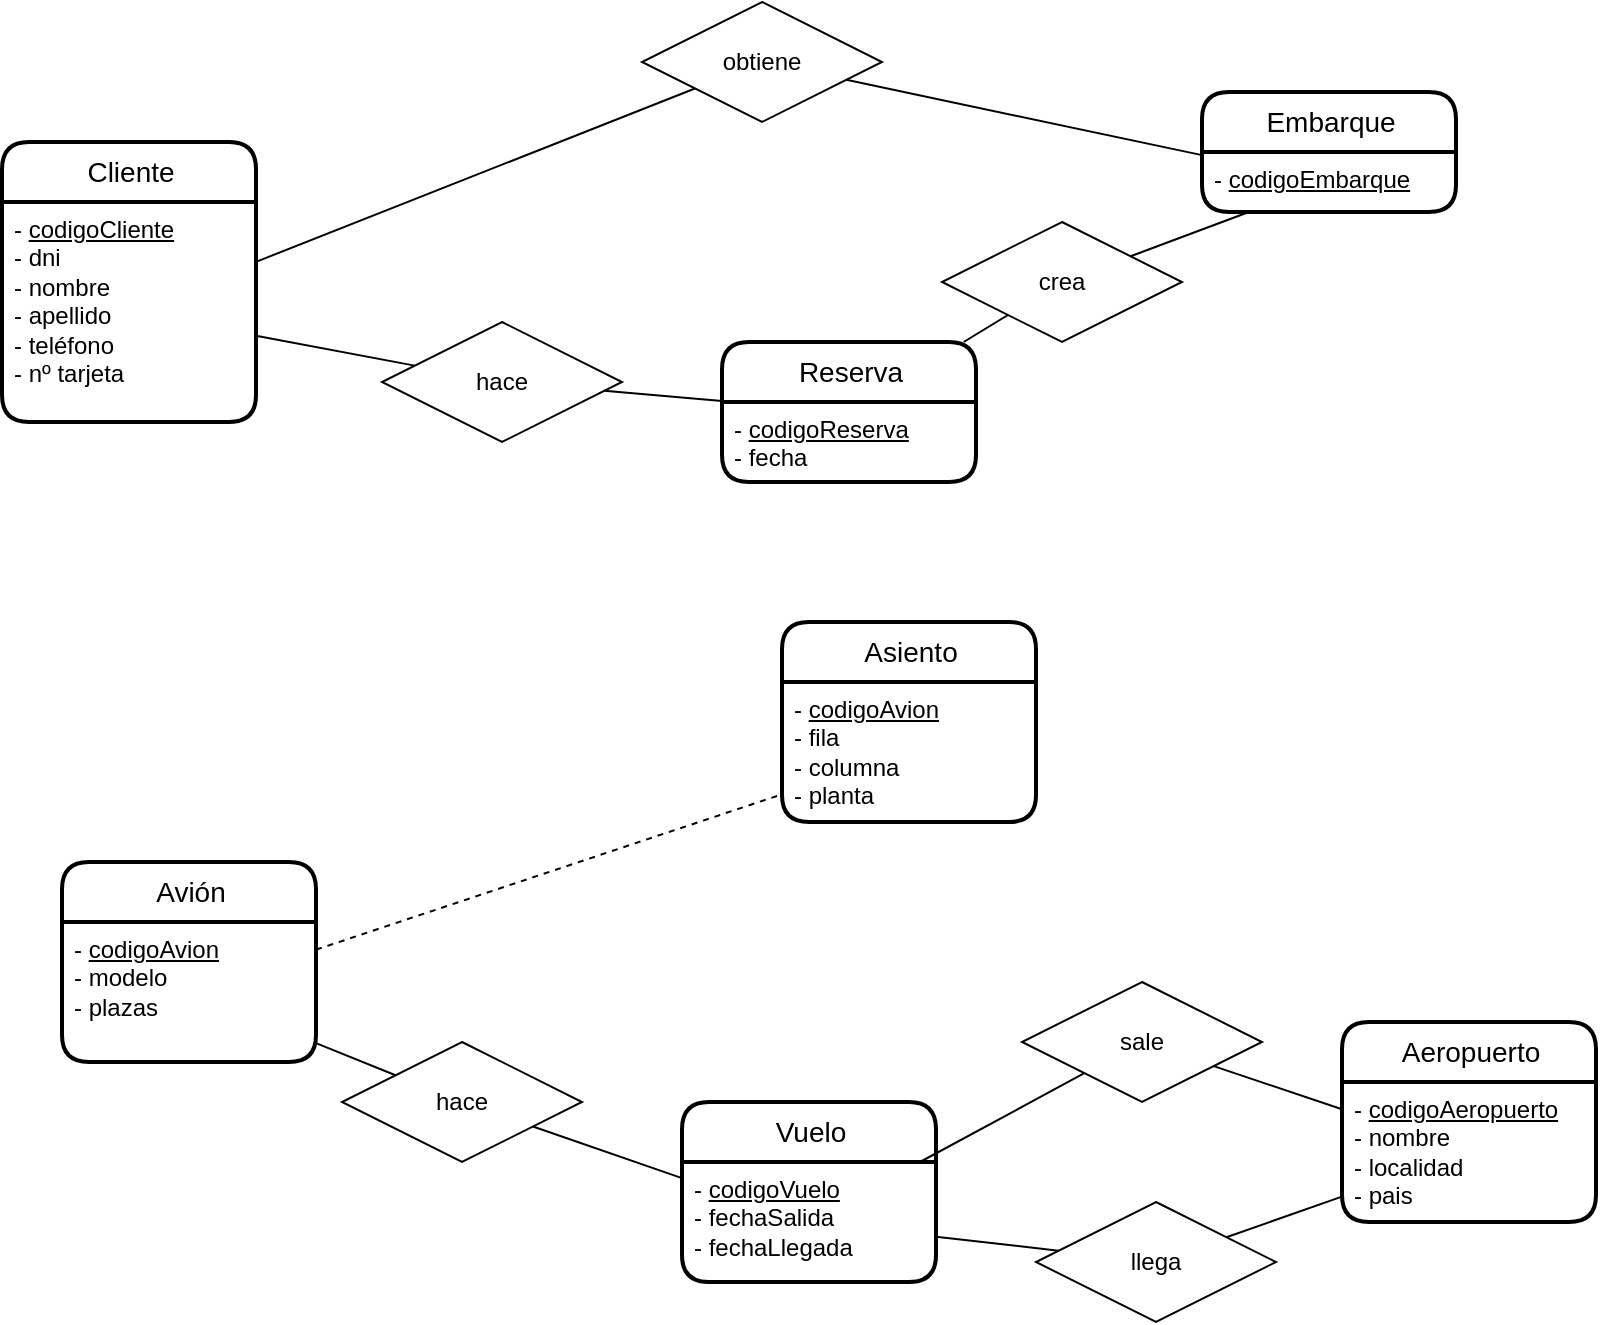 <mxfile version="20.1.2" type="github">
  <diagram id="v4GTke8sb0EKjKPMF_RU" name="Pàgina-1">
    <mxGraphModel dx="1313" dy="1858" grid="1" gridSize="10" guides="1" tooltips="1" connect="1" arrows="1" fold="1" page="1" pageScale="1" pageWidth="827" pageHeight="1169" math="0" shadow="0">
      <root>
        <mxCell id="0" />
        <mxCell id="1" parent="0" />
        <mxCell id="p8o261xMvfaMvEFh0hcM-1" value="Cliente" style="swimlane;childLayout=stackLayout;horizontal=1;startSize=30;horizontalStack=0;rounded=1;fontSize=14;fontStyle=0;strokeWidth=2;resizeParent=0;resizeLast=1;shadow=0;dashed=0;align=center;html=1;" vertex="1" parent="1">
          <mxGeometry x="60" y="-60" width="127" height="140" as="geometry" />
        </mxCell>
        <mxCell id="p8o261xMvfaMvEFh0hcM-2" value="&lt;div&gt;- &lt;u&gt;codigoCliente&lt;/u&gt;&lt;/div&gt;&lt;div&gt;- dni&lt;/div&gt;&lt;div&gt;- nombre&lt;/div&gt;&lt;div&gt;- apellido&lt;/div&gt;&lt;div&gt;- teléfono&lt;/div&gt;&lt;div&gt;- nº tarjeta&lt;/div&gt;" style="align=left;strokeColor=none;fillColor=none;spacingLeft=4;fontSize=12;verticalAlign=top;resizable=0;rotatable=0;part=1;html=1;" vertex="1" parent="p8o261xMvfaMvEFh0hcM-1">
          <mxGeometry y="30" width="127" height="110" as="geometry" />
        </mxCell>
        <mxCell id="p8o261xMvfaMvEFh0hcM-3" value="Embarque" style="swimlane;childLayout=stackLayout;horizontal=1;startSize=30;horizontalStack=0;rounded=1;fontSize=14;fontStyle=0;strokeWidth=2;resizeParent=0;resizeLast=1;shadow=0;dashed=0;align=center;html=1;" vertex="1" parent="1">
          <mxGeometry x="660" y="-85" width="127" height="60" as="geometry" />
        </mxCell>
        <mxCell id="p8o261xMvfaMvEFh0hcM-4" value="&lt;div&gt;- &lt;u&gt;codigoEmbarque&lt;/u&gt;&lt;/div&gt;" style="align=left;strokeColor=none;fillColor=none;spacingLeft=4;fontSize=12;verticalAlign=top;resizable=0;rotatable=0;part=1;html=1;" vertex="1" parent="p8o261xMvfaMvEFh0hcM-3">
          <mxGeometry y="30" width="127" height="30" as="geometry" />
        </mxCell>
        <mxCell id="p8o261xMvfaMvEFh0hcM-5" value="Reserva" style="swimlane;childLayout=stackLayout;horizontal=1;startSize=30;horizontalStack=0;rounded=1;fontSize=14;fontStyle=0;strokeWidth=2;resizeParent=0;resizeLast=1;shadow=0;dashed=0;align=center;html=1;" vertex="1" parent="1">
          <mxGeometry x="420" y="40" width="127" height="70" as="geometry" />
        </mxCell>
        <mxCell id="p8o261xMvfaMvEFh0hcM-6" value="&lt;div&gt;- &lt;u&gt;codigoReserva&lt;/u&gt;&lt;/div&gt;&lt;div&gt;- fecha&lt;/div&gt;" style="align=left;strokeColor=none;fillColor=none;spacingLeft=4;fontSize=12;verticalAlign=top;resizable=0;rotatable=0;part=1;html=1;" vertex="1" parent="p8o261xMvfaMvEFh0hcM-5">
          <mxGeometry y="30" width="127" height="40" as="geometry" />
        </mxCell>
        <mxCell id="p8o261xMvfaMvEFh0hcM-7" value="Vuelo" style="swimlane;childLayout=stackLayout;horizontal=1;startSize=30;horizontalStack=0;rounded=1;fontSize=14;fontStyle=0;strokeWidth=2;resizeParent=0;resizeLast=1;shadow=0;dashed=0;align=center;html=1;" vertex="1" parent="1">
          <mxGeometry x="400" y="420" width="127" height="90" as="geometry" />
        </mxCell>
        <mxCell id="p8o261xMvfaMvEFh0hcM-8" value="&lt;div&gt;- &lt;u&gt;codigoVuelo&lt;/u&gt;&lt;/div&gt;&lt;div&gt;- fechaSalida&lt;/div&gt;&lt;div&gt;- fechaLlegada&lt;/div&gt;" style="align=left;strokeColor=none;fillColor=none;spacingLeft=4;fontSize=12;verticalAlign=top;resizable=0;rotatable=0;part=1;html=1;" vertex="1" parent="p8o261xMvfaMvEFh0hcM-7">
          <mxGeometry y="30" width="127" height="60" as="geometry" />
        </mxCell>
        <mxCell id="p8o261xMvfaMvEFh0hcM-9" value="Asiento" style="swimlane;childLayout=stackLayout;horizontal=1;startSize=30;horizontalStack=0;rounded=1;fontSize=14;fontStyle=0;strokeWidth=2;resizeParent=0;resizeLast=1;shadow=0;dashed=0;align=center;html=1;" vertex="1" parent="1">
          <mxGeometry x="450" y="180" width="127" height="100" as="geometry" />
        </mxCell>
        <mxCell id="p8o261xMvfaMvEFh0hcM-10" value="&lt;div&gt;- &lt;u&gt;codigoAvion&lt;/u&gt;&lt;/div&gt;&lt;div&gt;- fila&lt;/div&gt;&lt;div&gt;- columna&lt;/div&gt;&lt;div&gt;- planta&lt;/div&gt;" style="align=left;strokeColor=none;fillColor=none;spacingLeft=4;fontSize=12;verticalAlign=top;resizable=0;rotatable=0;part=1;html=1;" vertex="1" parent="p8o261xMvfaMvEFh0hcM-9">
          <mxGeometry y="30" width="127" height="70" as="geometry" />
        </mxCell>
        <mxCell id="p8o261xMvfaMvEFh0hcM-13" value="Aeropuerto" style="swimlane;childLayout=stackLayout;horizontal=1;startSize=30;horizontalStack=0;rounded=1;fontSize=14;fontStyle=0;strokeWidth=2;resizeParent=0;resizeLast=1;shadow=0;dashed=0;align=center;html=1;" vertex="1" parent="1">
          <mxGeometry x="730" y="380" width="127" height="100" as="geometry" />
        </mxCell>
        <mxCell id="p8o261xMvfaMvEFh0hcM-14" value="&lt;div&gt;- &lt;u&gt;codigoAeropuerto&lt;/u&gt;&lt;/div&gt;&lt;div&gt;- nombre&lt;/div&gt;&lt;div&gt;- localidad&lt;/div&gt;&lt;div&gt;- pais&lt;/div&gt;" style="align=left;strokeColor=none;fillColor=none;spacingLeft=4;fontSize=12;verticalAlign=top;resizable=0;rotatable=0;part=1;html=1;" vertex="1" parent="p8o261xMvfaMvEFh0hcM-13">
          <mxGeometry y="30" width="127" height="70" as="geometry" />
        </mxCell>
        <mxCell id="p8o261xMvfaMvEFh0hcM-17" value="Avión" style="swimlane;childLayout=stackLayout;horizontal=1;startSize=30;horizontalStack=0;rounded=1;fontSize=14;fontStyle=0;strokeWidth=2;resizeParent=0;resizeLast=1;shadow=0;dashed=0;align=center;html=1;" vertex="1" parent="1">
          <mxGeometry x="90" y="300" width="127" height="100" as="geometry" />
        </mxCell>
        <mxCell id="p8o261xMvfaMvEFh0hcM-18" value="&lt;div&gt;- &lt;u&gt;codigoAvion&lt;/u&gt;&lt;/div&gt;&lt;div&gt;- modelo&lt;/div&gt;&lt;div&gt;- plazas&lt;/div&gt;" style="align=left;strokeColor=none;fillColor=none;spacingLeft=4;fontSize=12;verticalAlign=top;resizable=0;rotatable=0;part=1;html=1;" vertex="1" parent="p8o261xMvfaMvEFh0hcM-17">
          <mxGeometry y="30" width="127" height="70" as="geometry" />
        </mxCell>
        <mxCell id="p8o261xMvfaMvEFh0hcM-19" value="obtiene" style="shape=rhombus;perimeter=rhombusPerimeter;whiteSpace=wrap;html=1;align=center;" vertex="1" parent="1">
          <mxGeometry x="380" y="-130" width="120" height="60" as="geometry" />
        </mxCell>
        <mxCell id="p8o261xMvfaMvEFh0hcM-20" value="hace" style="shape=rhombus;perimeter=rhombusPerimeter;whiteSpace=wrap;html=1;align=center;" vertex="1" parent="1">
          <mxGeometry x="250" y="30" width="120" height="60" as="geometry" />
        </mxCell>
        <mxCell id="p8o261xMvfaMvEFh0hcM-21" value="crea" style="shape=rhombus;perimeter=rhombusPerimeter;whiteSpace=wrap;html=1;align=center;" vertex="1" parent="1">
          <mxGeometry x="530" y="-20" width="120" height="60" as="geometry" />
        </mxCell>
        <mxCell id="p8o261xMvfaMvEFh0hcM-22" value="" style="endArrow=none;html=1;rounded=0;" edge="1" parent="1" source="p8o261xMvfaMvEFh0hcM-2" target="p8o261xMvfaMvEFh0hcM-20">
          <mxGeometry relative="1" as="geometry">
            <mxPoint x="630" y="200" as="sourcePoint" />
            <mxPoint x="790" y="200" as="targetPoint" />
          </mxGeometry>
        </mxCell>
        <mxCell id="p8o261xMvfaMvEFh0hcM-23" value="" style="endArrow=none;html=1;rounded=0;" edge="1" parent="1" source="p8o261xMvfaMvEFh0hcM-20" target="p8o261xMvfaMvEFh0hcM-5">
          <mxGeometry relative="1" as="geometry">
            <mxPoint x="197" y="46.917" as="sourcePoint" />
            <mxPoint x="276.374" y="61.813" as="targetPoint" />
          </mxGeometry>
        </mxCell>
        <mxCell id="p8o261xMvfaMvEFh0hcM-24" value="" style="endArrow=none;html=1;rounded=0;" edge="1" parent="1" source="p8o261xMvfaMvEFh0hcM-5" target="p8o261xMvfaMvEFh0hcM-21">
          <mxGeometry relative="1" as="geometry">
            <mxPoint x="371.155" y="74.423" as="sourcePoint" />
            <mxPoint x="430" y="79.51" as="targetPoint" />
          </mxGeometry>
        </mxCell>
        <mxCell id="p8o261xMvfaMvEFh0hcM-25" value="" style="endArrow=none;html=1;rounded=0;" edge="1" parent="1" source="p8o261xMvfaMvEFh0hcM-21" target="p8o261xMvfaMvEFh0hcM-4">
          <mxGeometry relative="1" as="geometry">
            <mxPoint x="550.846" y="50" as="sourcePoint" />
            <mxPoint x="572.981" y="36.49" as="targetPoint" />
          </mxGeometry>
        </mxCell>
        <mxCell id="p8o261xMvfaMvEFh0hcM-26" value="" style="endArrow=none;html=1;rounded=0;" edge="1" parent="1" source="p8o261xMvfaMvEFh0hcM-2" target="p8o261xMvfaMvEFh0hcM-19">
          <mxGeometry relative="1" as="geometry">
            <mxPoint x="634.304" y="7.152" as="sourcePoint" />
            <mxPoint x="693.45" y="-15" as="targetPoint" />
          </mxGeometry>
        </mxCell>
        <mxCell id="p8o261xMvfaMvEFh0hcM-27" value="" style="endArrow=none;html=1;rounded=0;" edge="1" parent="1" source="p8o261xMvfaMvEFh0hcM-19" target="p8o261xMvfaMvEFh0hcM-4">
          <mxGeometry relative="1" as="geometry">
            <mxPoint x="197" y="9.921" as="sourcePoint" />
            <mxPoint x="416.478" y="-76.761" as="targetPoint" />
          </mxGeometry>
        </mxCell>
        <mxCell id="p8o261xMvfaMvEFh0hcM-28" value="sale" style="shape=rhombus;perimeter=rhombusPerimeter;whiteSpace=wrap;html=1;align=center;" vertex="1" parent="1">
          <mxGeometry x="570" y="360" width="120" height="60" as="geometry" />
        </mxCell>
        <mxCell id="p8o261xMvfaMvEFh0hcM-29" value="llega" style="shape=rhombus;perimeter=rhombusPerimeter;whiteSpace=wrap;html=1;align=center;" vertex="1" parent="1">
          <mxGeometry x="577" y="470" width="120" height="60" as="geometry" />
        </mxCell>
        <mxCell id="p8o261xMvfaMvEFh0hcM-30" value="" style="endArrow=none;html=1;rounded=0;" edge="1" parent="1" source="p8o261xMvfaMvEFh0hcM-8" target="p8o261xMvfaMvEFh0hcM-28">
          <mxGeometry relative="1" as="geometry">
            <mxPoint x="371.155" y="74.423" as="sourcePoint" />
            <mxPoint x="430" y="79.51" as="targetPoint" />
          </mxGeometry>
        </mxCell>
        <mxCell id="p8o261xMvfaMvEFh0hcM-31" value="" style="endArrow=none;html=1;rounded=0;" edge="1" parent="1" source="p8o261xMvfaMvEFh0hcM-28" target="p8o261xMvfaMvEFh0hcM-14">
          <mxGeometry relative="1" as="geometry">
            <mxPoint x="529" y="460" as="sourcePoint" />
            <mxPoint x="611.169" y="415.584" as="targetPoint" />
          </mxGeometry>
        </mxCell>
        <mxCell id="p8o261xMvfaMvEFh0hcM-32" value="" style="endArrow=none;html=1;rounded=0;" edge="1" parent="1" source="p8o261xMvfaMvEFh0hcM-29" target="p8o261xMvfaMvEFh0hcM-14">
          <mxGeometry relative="1" as="geometry">
            <mxPoint x="675.868" y="412.066" as="sourcePoint" />
            <mxPoint x="740" y="433.639" as="targetPoint" />
          </mxGeometry>
        </mxCell>
        <mxCell id="p8o261xMvfaMvEFh0hcM-33" value="" style="endArrow=none;html=1;rounded=0;" edge="1" parent="1" source="p8o261xMvfaMvEFh0hcM-8" target="p8o261xMvfaMvEFh0hcM-29">
          <mxGeometry relative="1" as="geometry">
            <mxPoint x="682.235" y="497.617" as="sourcePoint" />
            <mxPoint x="740" y="477.316" as="targetPoint" />
          </mxGeometry>
        </mxCell>
        <mxCell id="p8o261xMvfaMvEFh0hcM-34" value="hace" style="shape=rhombus;perimeter=rhombusPerimeter;whiteSpace=wrap;html=1;align=center;" vertex="1" parent="1">
          <mxGeometry x="230" y="390" width="120" height="60" as="geometry" />
        </mxCell>
        <mxCell id="p8o261xMvfaMvEFh0hcM-36" value="" style="endArrow=none;html=1;rounded=0;" edge="1" parent="1" source="p8o261xMvfaMvEFh0hcM-18" target="p8o261xMvfaMvEFh0hcM-34">
          <mxGeometry relative="1" as="geometry">
            <mxPoint x="529" y="460" as="sourcePoint" />
            <mxPoint x="611.169" y="415.584" as="targetPoint" />
          </mxGeometry>
        </mxCell>
        <mxCell id="p8o261xMvfaMvEFh0hcM-37" value="" style="endArrow=none;html=1;rounded=0;" edge="1" parent="1" source="p8o261xMvfaMvEFh0hcM-34" target="p8o261xMvfaMvEFh0hcM-8">
          <mxGeometry relative="1" as="geometry">
            <mxPoint x="227" y="400.586" as="sourcePoint" />
            <mxPoint x="266.775" y="416.613" as="targetPoint" />
          </mxGeometry>
        </mxCell>
        <mxCell id="p8o261xMvfaMvEFh0hcM-38" value="" style="endArrow=none;html=1;rounded=0;dashed=1;" edge="1" parent="1" source="p8o261xMvfaMvEFh0hcM-18" target="p8o261xMvfaMvEFh0hcM-10">
          <mxGeometry relative="1" as="geometry">
            <mxPoint x="227" y="382.018" as="sourcePoint" />
            <mxPoint x="621.169" y="425.584" as="targetPoint" />
          </mxGeometry>
        </mxCell>
      </root>
    </mxGraphModel>
  </diagram>
</mxfile>
